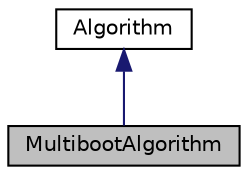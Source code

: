 digraph "MultibootAlgorithm"
{
 // LATEX_PDF_SIZE
  edge [fontname="Helvetica",fontsize="10",labelfontname="Helvetica",labelfontsize="10"];
  node [fontname="Helvetica",fontsize="10",shape=record];
  Node1 [label="MultibootAlgorithm",height=0.2,width=0.4,color="black", fillcolor="grey75", style="filled", fontcolor="black",tooltip="Esta clase representa el algoritmo multiarranque."];
  Node2 -> Node1 [dir="back",color="midnightblue",fontsize="10",style="solid",fontname="Helvetica"];
  Node2 [label="Algorithm",height=0.2,width=0.4,color="black", fillcolor="white", style="filled",URL="$class_algorithm.html",tooltip="Representa una clase que va a permitir aplicar el patrón estrategia."];
}
